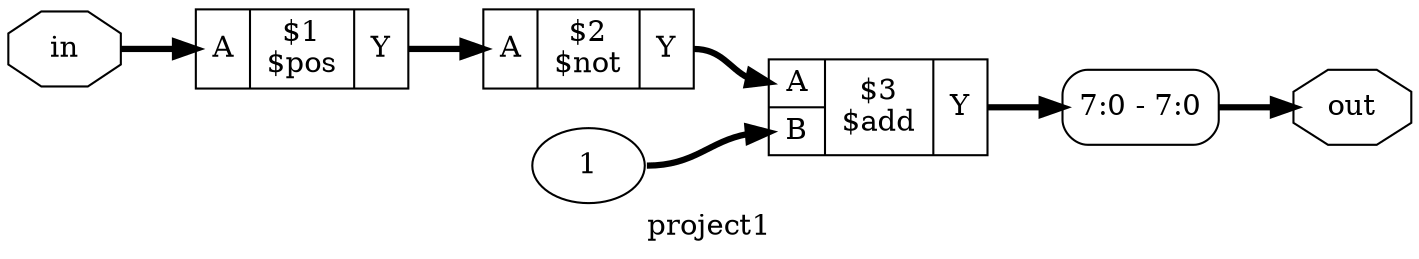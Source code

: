 digraph "project1" {
label="project1";
rankdir="LR";
remincross=true;
n4 [ shape=octagon, label="out", color="black", fontcolor="black" ];
n5 [ shape=octagon, label="in", color="black", fontcolor="black" ];
v0 [ label="1" ];
c9 [ shape=record, label="{{<p6> A|<p7> B}|$3\n$add|{<p8> Y}}",  ];
c10 [ shape=record, label="{{<p6> A}|$2\n$not|{<p8> Y}}",  ];
c11 [ shape=record, label="{{<p6> A}|$1\n$pos|{<p8> Y}}",  ];
x1 [ shape=record, style=rounded, label="<s0> 7:0 - 7:0 ", color="black", fontcolor="black" ];
c9:p8:e -> x1:s0:w [color="black", fontcolor="black", style="setlinewidth(3)", label=""];
c10:p8:e -> c9:p6:w [color="black", fontcolor="black", style="setlinewidth(3)", label=""];
c11:p8:e -> c10:p6:w [color="black", fontcolor="black", style="setlinewidth(3)", label=""];
x1:e -> n4:w [color="black", fontcolor="black", style="setlinewidth(3)", label=""];
n5:e -> c11:p6:w [color="black", fontcolor="black", style="setlinewidth(3)", label=""];
v0:e -> c9:p7:w [color="black", fontcolor="black", style="setlinewidth(3)", label=""];
}
